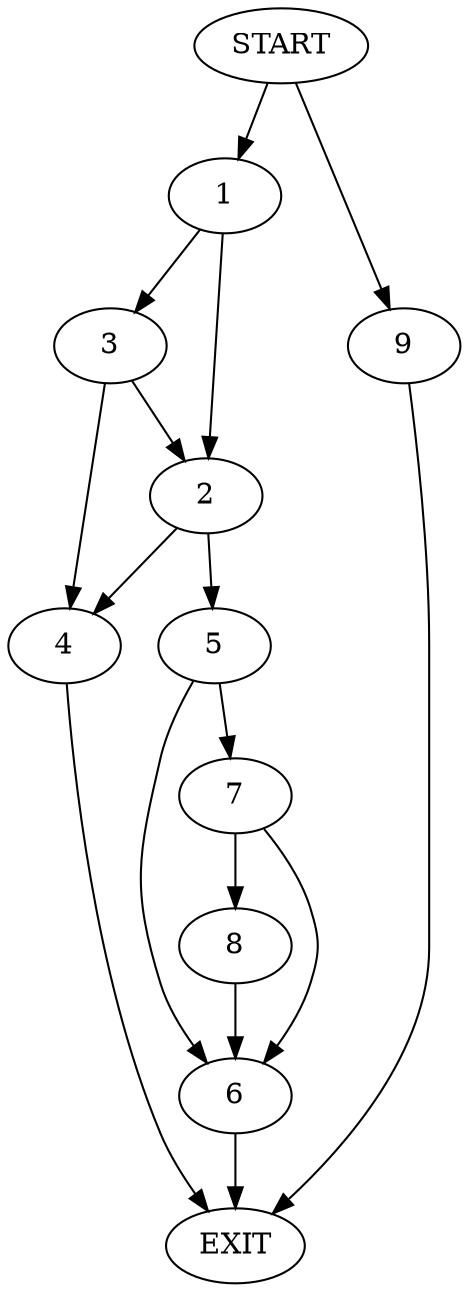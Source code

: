 digraph {
0 [label="START"]
10 [label="EXIT"]
0 -> 1
1 -> 2
1 -> 3
2 -> 4
2 -> 5
3 -> 4
3 -> 2
4 -> 10
5 -> 6
5 -> 7
7 -> 8
7 -> 6
6 -> 10
0 -> 9
9 -> 10
8 -> 6
}
